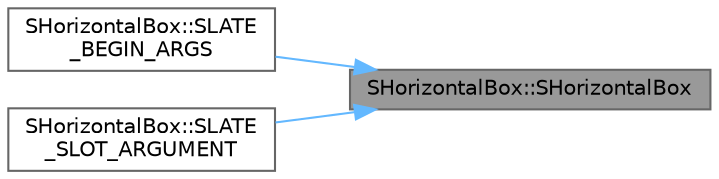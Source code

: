digraph "SHorizontalBox::SHorizontalBox"
{
 // INTERACTIVE_SVG=YES
 // LATEX_PDF_SIZE
  bgcolor="transparent";
  edge [fontname=Helvetica,fontsize=10,labelfontname=Helvetica,labelfontsize=10];
  node [fontname=Helvetica,fontsize=10,shape=box,height=0.2,width=0.4];
  rankdir="RL";
  Node1 [id="Node000001",label="SHorizontalBox::SHorizontalBox",height=0.2,width=0.4,color="gray40", fillcolor="grey60", style="filled", fontcolor="black",tooltip=" "];
  Node1 -> Node2 [id="edge1_Node000001_Node000002",dir="back",color="steelblue1",style="solid",tooltip=" "];
  Node2 [id="Node000002",label="SHorizontalBox::SLATE\l_BEGIN_ARGS",height=0.2,width=0.4,color="grey40", fillcolor="white", style="filled",URL="$d4/dc0/classSHorizontalBox.html#a94730db91f37168878b70047c536e0ac",tooltip=" "];
  Node1 -> Node3 [id="edge2_Node000001_Node000003",dir="back",color="steelblue1",style="solid",tooltip=" "];
  Node3 [id="Node000003",label="SHorizontalBox::SLATE\l_SLOT_ARGUMENT",height=0.2,width=0.4,color="grey40", fillcolor="white", style="filled",URL="$d4/dc0/classSHorizontalBox.html#a884387955ad4f88af965d5c091933db3",tooltip=" "];
}
